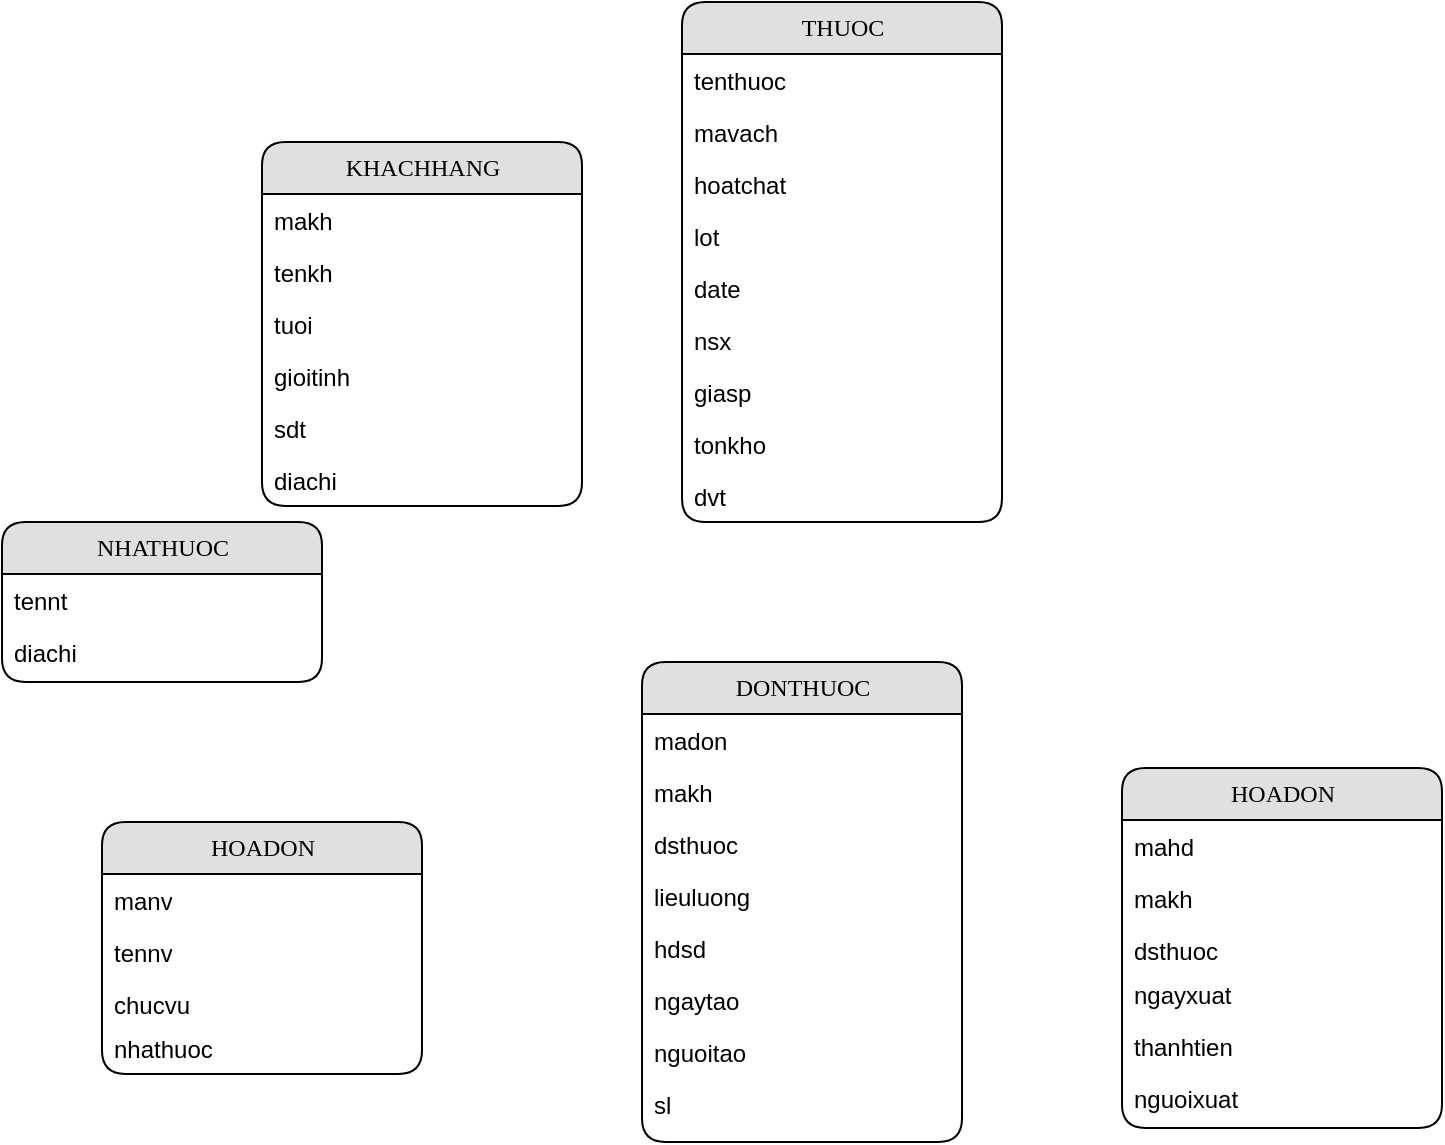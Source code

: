 <mxfile version="21.3.2" type="github">
  <diagram name="Page-1" id="b520641d-4fe3-3701-9064-5fc419738815">
    <mxGraphModel dx="1026" dy="526" grid="1" gridSize="10" guides="1" tooltips="1" connect="1" arrows="1" fold="1" page="1" pageScale="1" pageWidth="1100" pageHeight="850" background="none" math="0" shadow="0">
      <root>
        <mxCell id="0" />
        <mxCell id="1" parent="0" />
        <mxCell id="21ea969265ad0168-6" value="KHACHHANG" style="swimlane;html=1;fontStyle=0;childLayout=stackLayout;horizontal=1;startSize=26;fillColor=#e0e0e0;horizontalStack=0;resizeParent=1;resizeLast=0;collapsible=1;marginBottom=0;swimlaneFillColor=#ffffff;align=center;rounded=1;shadow=0;comic=0;labelBackgroundColor=none;strokeWidth=1;fontFamily=Verdana;fontSize=12" parent="1" vertex="1">
          <mxGeometry x="140" y="140" width="160" height="182" as="geometry" />
        </mxCell>
        <mxCell id="21ea969265ad0168-7" value="makh" style="text;html=1;strokeColor=none;fillColor=none;spacingLeft=4;spacingRight=4;whiteSpace=wrap;overflow=hidden;rotatable=0;points=[[0,0.5],[1,0.5]];portConstraint=eastwest;" parent="21ea969265ad0168-6" vertex="1">
          <mxGeometry y="26" width="160" height="26" as="geometry" />
        </mxCell>
        <mxCell id="21ea969265ad0168-8" value="tenkh" style="text;html=1;strokeColor=none;fillColor=none;spacingLeft=4;spacingRight=4;whiteSpace=wrap;overflow=hidden;rotatable=0;points=[[0,0.5],[1,0.5]];portConstraint=eastwest;" parent="21ea969265ad0168-6" vertex="1">
          <mxGeometry y="52" width="160" height="26" as="geometry" />
        </mxCell>
        <mxCell id="21ea969265ad0168-9" value="tuoi" style="text;html=1;strokeColor=none;fillColor=none;spacingLeft=4;spacingRight=4;whiteSpace=wrap;overflow=hidden;rotatable=0;points=[[0,0.5],[1,0.5]];portConstraint=eastwest;" parent="21ea969265ad0168-6" vertex="1">
          <mxGeometry y="78" width="160" height="26" as="geometry" />
        </mxCell>
        <mxCell id="TQR6skuuYNekPcsr6Apd-2" value="gioitinh" style="text;html=1;strokeColor=none;fillColor=none;spacingLeft=4;spacingRight=4;whiteSpace=wrap;overflow=hidden;rotatable=0;points=[[0,0.5],[1,0.5]];portConstraint=eastwest;" vertex="1" parent="21ea969265ad0168-6">
          <mxGeometry y="104" width="160" height="26" as="geometry" />
        </mxCell>
        <mxCell id="TQR6skuuYNekPcsr6Apd-3" value="sdt" style="text;html=1;strokeColor=none;fillColor=none;spacingLeft=4;spacingRight=4;whiteSpace=wrap;overflow=hidden;rotatable=0;points=[[0,0.5],[1,0.5]];portConstraint=eastwest;" vertex="1" parent="21ea969265ad0168-6">
          <mxGeometry y="130" width="160" height="26" as="geometry" />
        </mxCell>
        <mxCell id="TQR6skuuYNekPcsr6Apd-4" value="diachi" style="text;html=1;strokeColor=none;fillColor=none;spacingLeft=4;spacingRight=4;whiteSpace=wrap;overflow=hidden;rotatable=0;points=[[0,0.5],[1,0.5]];portConstraint=eastwest;" vertex="1" parent="21ea969265ad0168-6">
          <mxGeometry y="156" width="160" height="26" as="geometry" />
        </mxCell>
        <mxCell id="21ea969265ad0168-14" value="NHATHUOC" style="swimlane;html=1;fontStyle=0;childLayout=stackLayout;horizontal=1;startSize=26;fillColor=#e0e0e0;horizontalStack=0;resizeParent=1;resizeLast=0;collapsible=1;marginBottom=0;swimlaneFillColor=#ffffff;align=center;rounded=1;shadow=0;comic=0;labelBackgroundColor=none;strokeWidth=1;fontFamily=Verdana;fontSize=12" parent="1" vertex="1">
          <mxGeometry x="10" y="330" width="160" height="80" as="geometry" />
        </mxCell>
        <mxCell id="21ea969265ad0168-15" value="tennt" style="text;html=1;strokeColor=none;fillColor=none;spacingLeft=4;spacingRight=4;whiteSpace=wrap;overflow=hidden;rotatable=0;points=[[0,0.5],[1,0.5]];portConstraint=eastwest;" parent="21ea969265ad0168-14" vertex="1">
          <mxGeometry y="26" width="160" height="26" as="geometry" />
        </mxCell>
        <mxCell id="21ea969265ad0168-16" value="diachi" style="text;html=1;strokeColor=none;fillColor=none;spacingLeft=4;spacingRight=4;whiteSpace=wrap;overflow=hidden;rotatable=0;points=[[0,0.5],[1,0.5]];portConstraint=eastwest;" parent="21ea969265ad0168-14" vertex="1">
          <mxGeometry y="52" width="160" height="26" as="geometry" />
        </mxCell>
        <mxCell id="TQR6skuuYNekPcsr6Apd-6" value="DONTHUOC" style="swimlane;html=1;fontStyle=0;childLayout=stackLayout;horizontal=1;startSize=26;fillColor=#e0e0e0;horizontalStack=0;resizeParent=1;resizeLast=0;collapsible=1;marginBottom=0;swimlaneFillColor=#ffffff;align=center;rounded=1;shadow=0;comic=0;labelBackgroundColor=none;strokeWidth=1;fontFamily=Verdana;fontSize=12" vertex="1" parent="1">
          <mxGeometry x="330" y="400" width="160" height="240" as="geometry" />
        </mxCell>
        <mxCell id="TQR6skuuYNekPcsr6Apd-7" value="madon" style="text;html=1;strokeColor=none;fillColor=none;spacingLeft=4;spacingRight=4;whiteSpace=wrap;overflow=hidden;rotatable=0;points=[[0,0.5],[1,0.5]];portConstraint=eastwest;" vertex="1" parent="TQR6skuuYNekPcsr6Apd-6">
          <mxGeometry y="26" width="160" height="26" as="geometry" />
        </mxCell>
        <mxCell id="TQR6skuuYNekPcsr6Apd-8" value="makh" style="text;html=1;strokeColor=none;fillColor=none;spacingLeft=4;spacingRight=4;whiteSpace=wrap;overflow=hidden;rotatable=0;points=[[0,0.5],[1,0.5]];portConstraint=eastwest;" vertex="1" parent="TQR6skuuYNekPcsr6Apd-6">
          <mxGeometry y="52" width="160" height="26" as="geometry" />
        </mxCell>
        <mxCell id="TQR6skuuYNekPcsr6Apd-9" value="dsthuoc" style="text;html=1;strokeColor=none;fillColor=none;spacingLeft=4;spacingRight=4;whiteSpace=wrap;overflow=hidden;rotatable=0;points=[[0,0.5],[1,0.5]];portConstraint=eastwest;" vertex="1" parent="TQR6skuuYNekPcsr6Apd-6">
          <mxGeometry y="78" width="160" height="26" as="geometry" />
        </mxCell>
        <mxCell id="TQR6skuuYNekPcsr6Apd-10" value="lieuluong" style="text;html=1;strokeColor=none;fillColor=none;spacingLeft=4;spacingRight=4;whiteSpace=wrap;overflow=hidden;rotatable=0;points=[[0,0.5],[1,0.5]];portConstraint=eastwest;" vertex="1" parent="TQR6skuuYNekPcsr6Apd-6">
          <mxGeometry y="104" width="160" height="26" as="geometry" />
        </mxCell>
        <mxCell id="TQR6skuuYNekPcsr6Apd-11" value="hdsd" style="text;html=1;strokeColor=none;fillColor=none;spacingLeft=4;spacingRight=4;whiteSpace=wrap;overflow=hidden;rotatable=0;points=[[0,0.5],[1,0.5]];portConstraint=eastwest;" vertex="1" parent="TQR6skuuYNekPcsr6Apd-6">
          <mxGeometry y="130" width="160" height="26" as="geometry" />
        </mxCell>
        <mxCell id="TQR6skuuYNekPcsr6Apd-12" value="ngaytao" style="text;html=1;strokeColor=none;fillColor=none;spacingLeft=4;spacingRight=4;whiteSpace=wrap;overflow=hidden;rotatable=0;points=[[0,0.5],[1,0.5]];portConstraint=eastwest;" vertex="1" parent="TQR6skuuYNekPcsr6Apd-6">
          <mxGeometry y="156" width="160" height="26" as="geometry" />
        </mxCell>
        <mxCell id="TQR6skuuYNekPcsr6Apd-14" value="nguoitao" style="text;html=1;strokeColor=none;fillColor=none;spacingLeft=4;spacingRight=4;whiteSpace=wrap;overflow=hidden;rotatable=0;points=[[0,0.5],[1,0.5]];portConstraint=eastwest;" vertex="1" parent="TQR6skuuYNekPcsr6Apd-6">
          <mxGeometry y="182" width="160" height="26" as="geometry" />
        </mxCell>
        <mxCell id="TQR6skuuYNekPcsr6Apd-44" value="sl" style="text;html=1;strokeColor=none;fillColor=none;spacingLeft=4;spacingRight=4;whiteSpace=wrap;overflow=hidden;rotatable=0;points=[[0,0.5],[1,0.5]];portConstraint=eastwest;" vertex="1" parent="TQR6skuuYNekPcsr6Apd-6">
          <mxGeometry y="208" width="160" height="26" as="geometry" />
        </mxCell>
        <mxCell id="TQR6skuuYNekPcsr6Apd-26" value="THUOC" style="swimlane;html=1;fontStyle=0;childLayout=stackLayout;horizontal=1;startSize=26;fillColor=#e0e0e0;horizontalStack=0;resizeParent=1;resizeLast=0;collapsible=1;marginBottom=0;swimlaneFillColor=#ffffff;align=center;rounded=1;shadow=0;comic=0;labelBackgroundColor=none;strokeWidth=1;fontFamily=Verdana;fontSize=12" vertex="1" parent="1">
          <mxGeometry x="350" y="70" width="160" height="260" as="geometry" />
        </mxCell>
        <mxCell id="TQR6skuuYNekPcsr6Apd-27" value="tenthuoc" style="text;html=1;strokeColor=none;fillColor=none;spacingLeft=4;spacingRight=4;whiteSpace=wrap;overflow=hidden;rotatable=0;points=[[0,0.5],[1,0.5]];portConstraint=eastwest;" vertex="1" parent="TQR6skuuYNekPcsr6Apd-26">
          <mxGeometry y="26" width="160" height="26" as="geometry" />
        </mxCell>
        <mxCell id="TQR6skuuYNekPcsr6Apd-28" value="mavach" style="text;html=1;strokeColor=none;fillColor=none;spacingLeft=4;spacingRight=4;whiteSpace=wrap;overflow=hidden;rotatable=0;points=[[0,0.5],[1,0.5]];portConstraint=eastwest;" vertex="1" parent="TQR6skuuYNekPcsr6Apd-26">
          <mxGeometry y="52" width="160" height="26" as="geometry" />
        </mxCell>
        <mxCell id="TQR6skuuYNekPcsr6Apd-29" value="hoatchat" style="text;html=1;strokeColor=none;fillColor=none;spacingLeft=4;spacingRight=4;whiteSpace=wrap;overflow=hidden;rotatable=0;points=[[0,0.5],[1,0.5]];portConstraint=eastwest;" vertex="1" parent="TQR6skuuYNekPcsr6Apd-26">
          <mxGeometry y="78" width="160" height="26" as="geometry" />
        </mxCell>
        <mxCell id="TQR6skuuYNekPcsr6Apd-30" value="lot" style="text;html=1;strokeColor=none;fillColor=none;spacingLeft=4;spacingRight=4;whiteSpace=wrap;overflow=hidden;rotatable=0;points=[[0,0.5],[1,0.5]];portConstraint=eastwest;" vertex="1" parent="TQR6skuuYNekPcsr6Apd-26">
          <mxGeometry y="104" width="160" height="26" as="geometry" />
        </mxCell>
        <mxCell id="TQR6skuuYNekPcsr6Apd-31" value="date" style="text;html=1;strokeColor=none;fillColor=none;spacingLeft=4;spacingRight=4;whiteSpace=wrap;overflow=hidden;rotatable=0;points=[[0,0.5],[1,0.5]];portConstraint=eastwest;" vertex="1" parent="TQR6skuuYNekPcsr6Apd-26">
          <mxGeometry y="130" width="160" height="26" as="geometry" />
        </mxCell>
        <mxCell id="TQR6skuuYNekPcsr6Apd-32" value="nsx" style="text;html=1;strokeColor=none;fillColor=none;spacingLeft=4;spacingRight=4;whiteSpace=wrap;overflow=hidden;rotatable=0;points=[[0,0.5],[1,0.5]];portConstraint=eastwest;" vertex="1" parent="TQR6skuuYNekPcsr6Apd-26">
          <mxGeometry y="156" width="160" height="26" as="geometry" />
        </mxCell>
        <mxCell id="TQR6skuuYNekPcsr6Apd-33" value="giasp" style="text;html=1;strokeColor=none;fillColor=none;spacingLeft=4;spacingRight=4;whiteSpace=wrap;overflow=hidden;rotatable=0;points=[[0,0.5],[1,0.5]];portConstraint=eastwest;" vertex="1" parent="TQR6skuuYNekPcsr6Apd-26">
          <mxGeometry y="182" width="160" height="26" as="geometry" />
        </mxCell>
        <mxCell id="TQR6skuuYNekPcsr6Apd-34" value="tonkho" style="text;html=1;strokeColor=none;fillColor=none;spacingLeft=4;spacingRight=4;whiteSpace=wrap;overflow=hidden;rotatable=0;points=[[0,0.5],[1,0.5]];portConstraint=eastwest;" vertex="1" parent="TQR6skuuYNekPcsr6Apd-26">
          <mxGeometry y="208" width="160" height="26" as="geometry" />
        </mxCell>
        <mxCell id="TQR6skuuYNekPcsr6Apd-35" value="dvt" style="text;html=1;strokeColor=none;fillColor=none;spacingLeft=4;spacingRight=4;whiteSpace=wrap;overflow=hidden;rotatable=0;points=[[0,0.5],[1,0.5]];portConstraint=eastwest;" vertex="1" parent="TQR6skuuYNekPcsr6Apd-26">
          <mxGeometry y="234" width="160" height="26" as="geometry" />
        </mxCell>
        <mxCell id="TQR6skuuYNekPcsr6Apd-36" value="HOADON" style="swimlane;html=1;fontStyle=0;childLayout=stackLayout;horizontal=1;startSize=26;fillColor=#e0e0e0;horizontalStack=0;resizeParent=1;resizeLast=0;collapsible=1;marginBottom=0;swimlaneFillColor=#ffffff;align=center;rounded=1;shadow=0;comic=0;labelBackgroundColor=none;strokeWidth=1;fontFamily=Verdana;fontSize=12" vertex="1" parent="1">
          <mxGeometry x="570" y="453" width="160" height="180" as="geometry" />
        </mxCell>
        <mxCell id="TQR6skuuYNekPcsr6Apd-37" value="mahd" style="text;html=1;strokeColor=none;fillColor=none;spacingLeft=4;spacingRight=4;whiteSpace=wrap;overflow=hidden;rotatable=0;points=[[0,0.5],[1,0.5]];portConstraint=eastwest;" vertex="1" parent="TQR6skuuYNekPcsr6Apd-36">
          <mxGeometry y="26" width="160" height="26" as="geometry" />
        </mxCell>
        <mxCell id="TQR6skuuYNekPcsr6Apd-38" value="makh" style="text;html=1;strokeColor=none;fillColor=none;spacingLeft=4;spacingRight=4;whiteSpace=wrap;overflow=hidden;rotatable=0;points=[[0,0.5],[1,0.5]];portConstraint=eastwest;" vertex="1" parent="TQR6skuuYNekPcsr6Apd-36">
          <mxGeometry y="52" width="160" height="26" as="geometry" />
        </mxCell>
        <mxCell id="TQR6skuuYNekPcsr6Apd-39" value="dsthuoc" style="text;html=1;strokeColor=none;fillColor=none;spacingLeft=4;spacingRight=4;whiteSpace=wrap;overflow=hidden;rotatable=0;points=[[0,0.5],[1,0.5]];portConstraint=eastwest;" vertex="1" parent="TQR6skuuYNekPcsr6Apd-36">
          <mxGeometry y="78" width="160" height="22" as="geometry" />
        </mxCell>
        <mxCell id="TQR6skuuYNekPcsr6Apd-40" value="ngayxuat" style="text;html=1;strokeColor=none;fillColor=none;spacingLeft=4;spacingRight=4;whiteSpace=wrap;overflow=hidden;rotatable=0;points=[[0,0.5],[1,0.5]];portConstraint=eastwest;" vertex="1" parent="TQR6skuuYNekPcsr6Apd-36">
          <mxGeometry y="100" width="160" height="26" as="geometry" />
        </mxCell>
        <mxCell id="TQR6skuuYNekPcsr6Apd-41" value="thanhtien" style="text;html=1;strokeColor=none;fillColor=none;spacingLeft=4;spacingRight=4;whiteSpace=wrap;overflow=hidden;rotatable=0;points=[[0,0.5],[1,0.5]];portConstraint=eastwest;" vertex="1" parent="TQR6skuuYNekPcsr6Apd-36">
          <mxGeometry y="126" width="160" height="26" as="geometry" />
        </mxCell>
        <mxCell id="TQR6skuuYNekPcsr6Apd-42" value="nguoixuat" style="text;html=1;strokeColor=none;fillColor=none;spacingLeft=4;spacingRight=4;whiteSpace=wrap;overflow=hidden;rotatable=0;points=[[0,0.5],[1,0.5]];portConstraint=eastwest;" vertex="1" parent="TQR6skuuYNekPcsr6Apd-36">
          <mxGeometry y="152" width="160" height="26" as="geometry" />
        </mxCell>
        <mxCell id="TQR6skuuYNekPcsr6Apd-45" value="HOADON" style="swimlane;html=1;fontStyle=0;childLayout=stackLayout;horizontal=1;startSize=26;fillColor=#e0e0e0;horizontalStack=0;resizeParent=1;resizeLast=0;collapsible=1;marginBottom=0;swimlaneFillColor=#ffffff;align=center;rounded=1;shadow=0;comic=0;labelBackgroundColor=none;strokeWidth=1;fontFamily=Verdana;fontSize=12" vertex="1" parent="1">
          <mxGeometry x="60" y="480" width="160" height="126" as="geometry" />
        </mxCell>
        <mxCell id="TQR6skuuYNekPcsr6Apd-46" value="manv" style="text;html=1;strokeColor=none;fillColor=none;spacingLeft=4;spacingRight=4;whiteSpace=wrap;overflow=hidden;rotatable=0;points=[[0,0.5],[1,0.5]];portConstraint=eastwest;" vertex="1" parent="TQR6skuuYNekPcsr6Apd-45">
          <mxGeometry y="26" width="160" height="26" as="geometry" />
        </mxCell>
        <mxCell id="TQR6skuuYNekPcsr6Apd-47" value="tennv" style="text;html=1;strokeColor=none;fillColor=none;spacingLeft=4;spacingRight=4;whiteSpace=wrap;overflow=hidden;rotatable=0;points=[[0,0.5],[1,0.5]];portConstraint=eastwest;" vertex="1" parent="TQR6skuuYNekPcsr6Apd-45">
          <mxGeometry y="52" width="160" height="26" as="geometry" />
        </mxCell>
        <mxCell id="TQR6skuuYNekPcsr6Apd-48" value="chucvu" style="text;html=1;strokeColor=none;fillColor=none;spacingLeft=4;spacingRight=4;whiteSpace=wrap;overflow=hidden;rotatable=0;points=[[0,0.5],[1,0.5]];portConstraint=eastwest;" vertex="1" parent="TQR6skuuYNekPcsr6Apd-45">
          <mxGeometry y="78" width="160" height="22" as="geometry" />
        </mxCell>
        <mxCell id="TQR6skuuYNekPcsr6Apd-49" value="nhathuoc" style="text;html=1;strokeColor=none;fillColor=none;spacingLeft=4;spacingRight=4;whiteSpace=wrap;overflow=hidden;rotatable=0;points=[[0,0.5],[1,0.5]];portConstraint=eastwest;" vertex="1" parent="TQR6skuuYNekPcsr6Apd-45">
          <mxGeometry y="100" width="160" height="26" as="geometry" />
        </mxCell>
      </root>
    </mxGraphModel>
  </diagram>
</mxfile>
